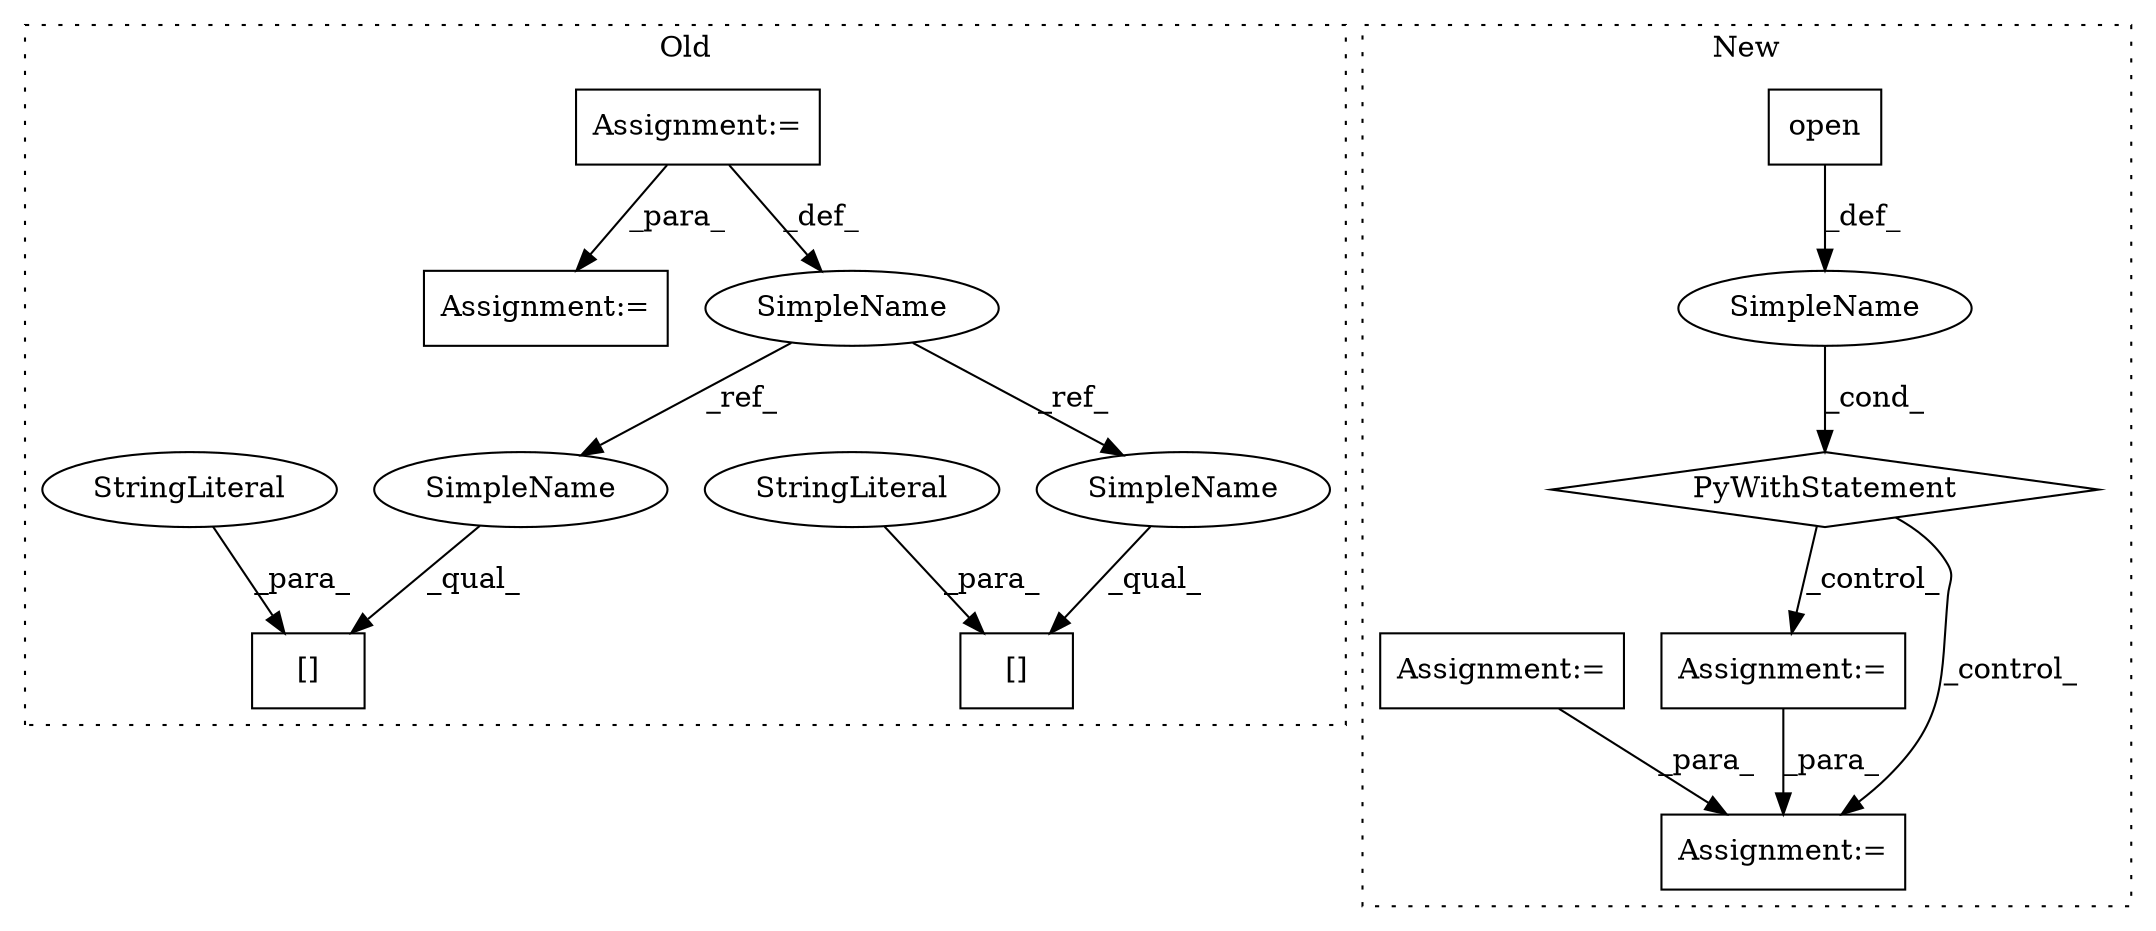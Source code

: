 digraph G {
subgraph cluster0 {
1 [label="[]" a="2" s="1803,1829" l="16,1" shape="box"];
6 [label="Assignment:=" a="7" s="995" l="1" shape="box"];
7 [label="Assignment:=" a="7" s="1069" l="1" shape="box"];
8 [label="[]" a="2" s="1777,1801" l="16,1" shape="box"];
9 [label="SimpleName" a="42" s="980" l="15" shape="ellipse"];
11 [label="StringLiteral" a="45" s="1793" l="8" shape="ellipse"];
12 [label="StringLiteral" a="45" s="1819" l="10" shape="ellipse"];
14 [label="SimpleName" a="42" s="1777" l="15" shape="ellipse"];
15 [label="SimpleName" a="42" s="1803" l="15" shape="ellipse"];
label = "Old";
style="dotted";
}
subgraph cluster1 {
2 [label="PyWithStatement" a="104" s="1104,1153" l="10,2" shape="diamond"];
3 [label="Assignment:=" a="7" s="1173" l="1" shape="box"];
4 [label="SimpleName" a="42" s="" l="" shape="ellipse"];
5 [label="Assignment:=" a="7" s="1197" l="1" shape="box"];
10 [label="open" a="32" s="1147" l="6" shape="box"];
13 [label="Assignment:=" a="7" s="855" l="4" shape="box"];
label = "New";
style="dotted";
}
2 -> 5 [label="_control_"];
2 -> 3 [label="_control_"];
3 -> 5 [label="_para_"];
4 -> 2 [label="_cond_"];
6 -> 7 [label="_para_"];
6 -> 9 [label="_def_"];
9 -> 15 [label="_ref_"];
9 -> 14 [label="_ref_"];
10 -> 4 [label="_def_"];
11 -> 8 [label="_para_"];
12 -> 1 [label="_para_"];
13 -> 5 [label="_para_"];
14 -> 8 [label="_qual_"];
15 -> 1 [label="_qual_"];
}